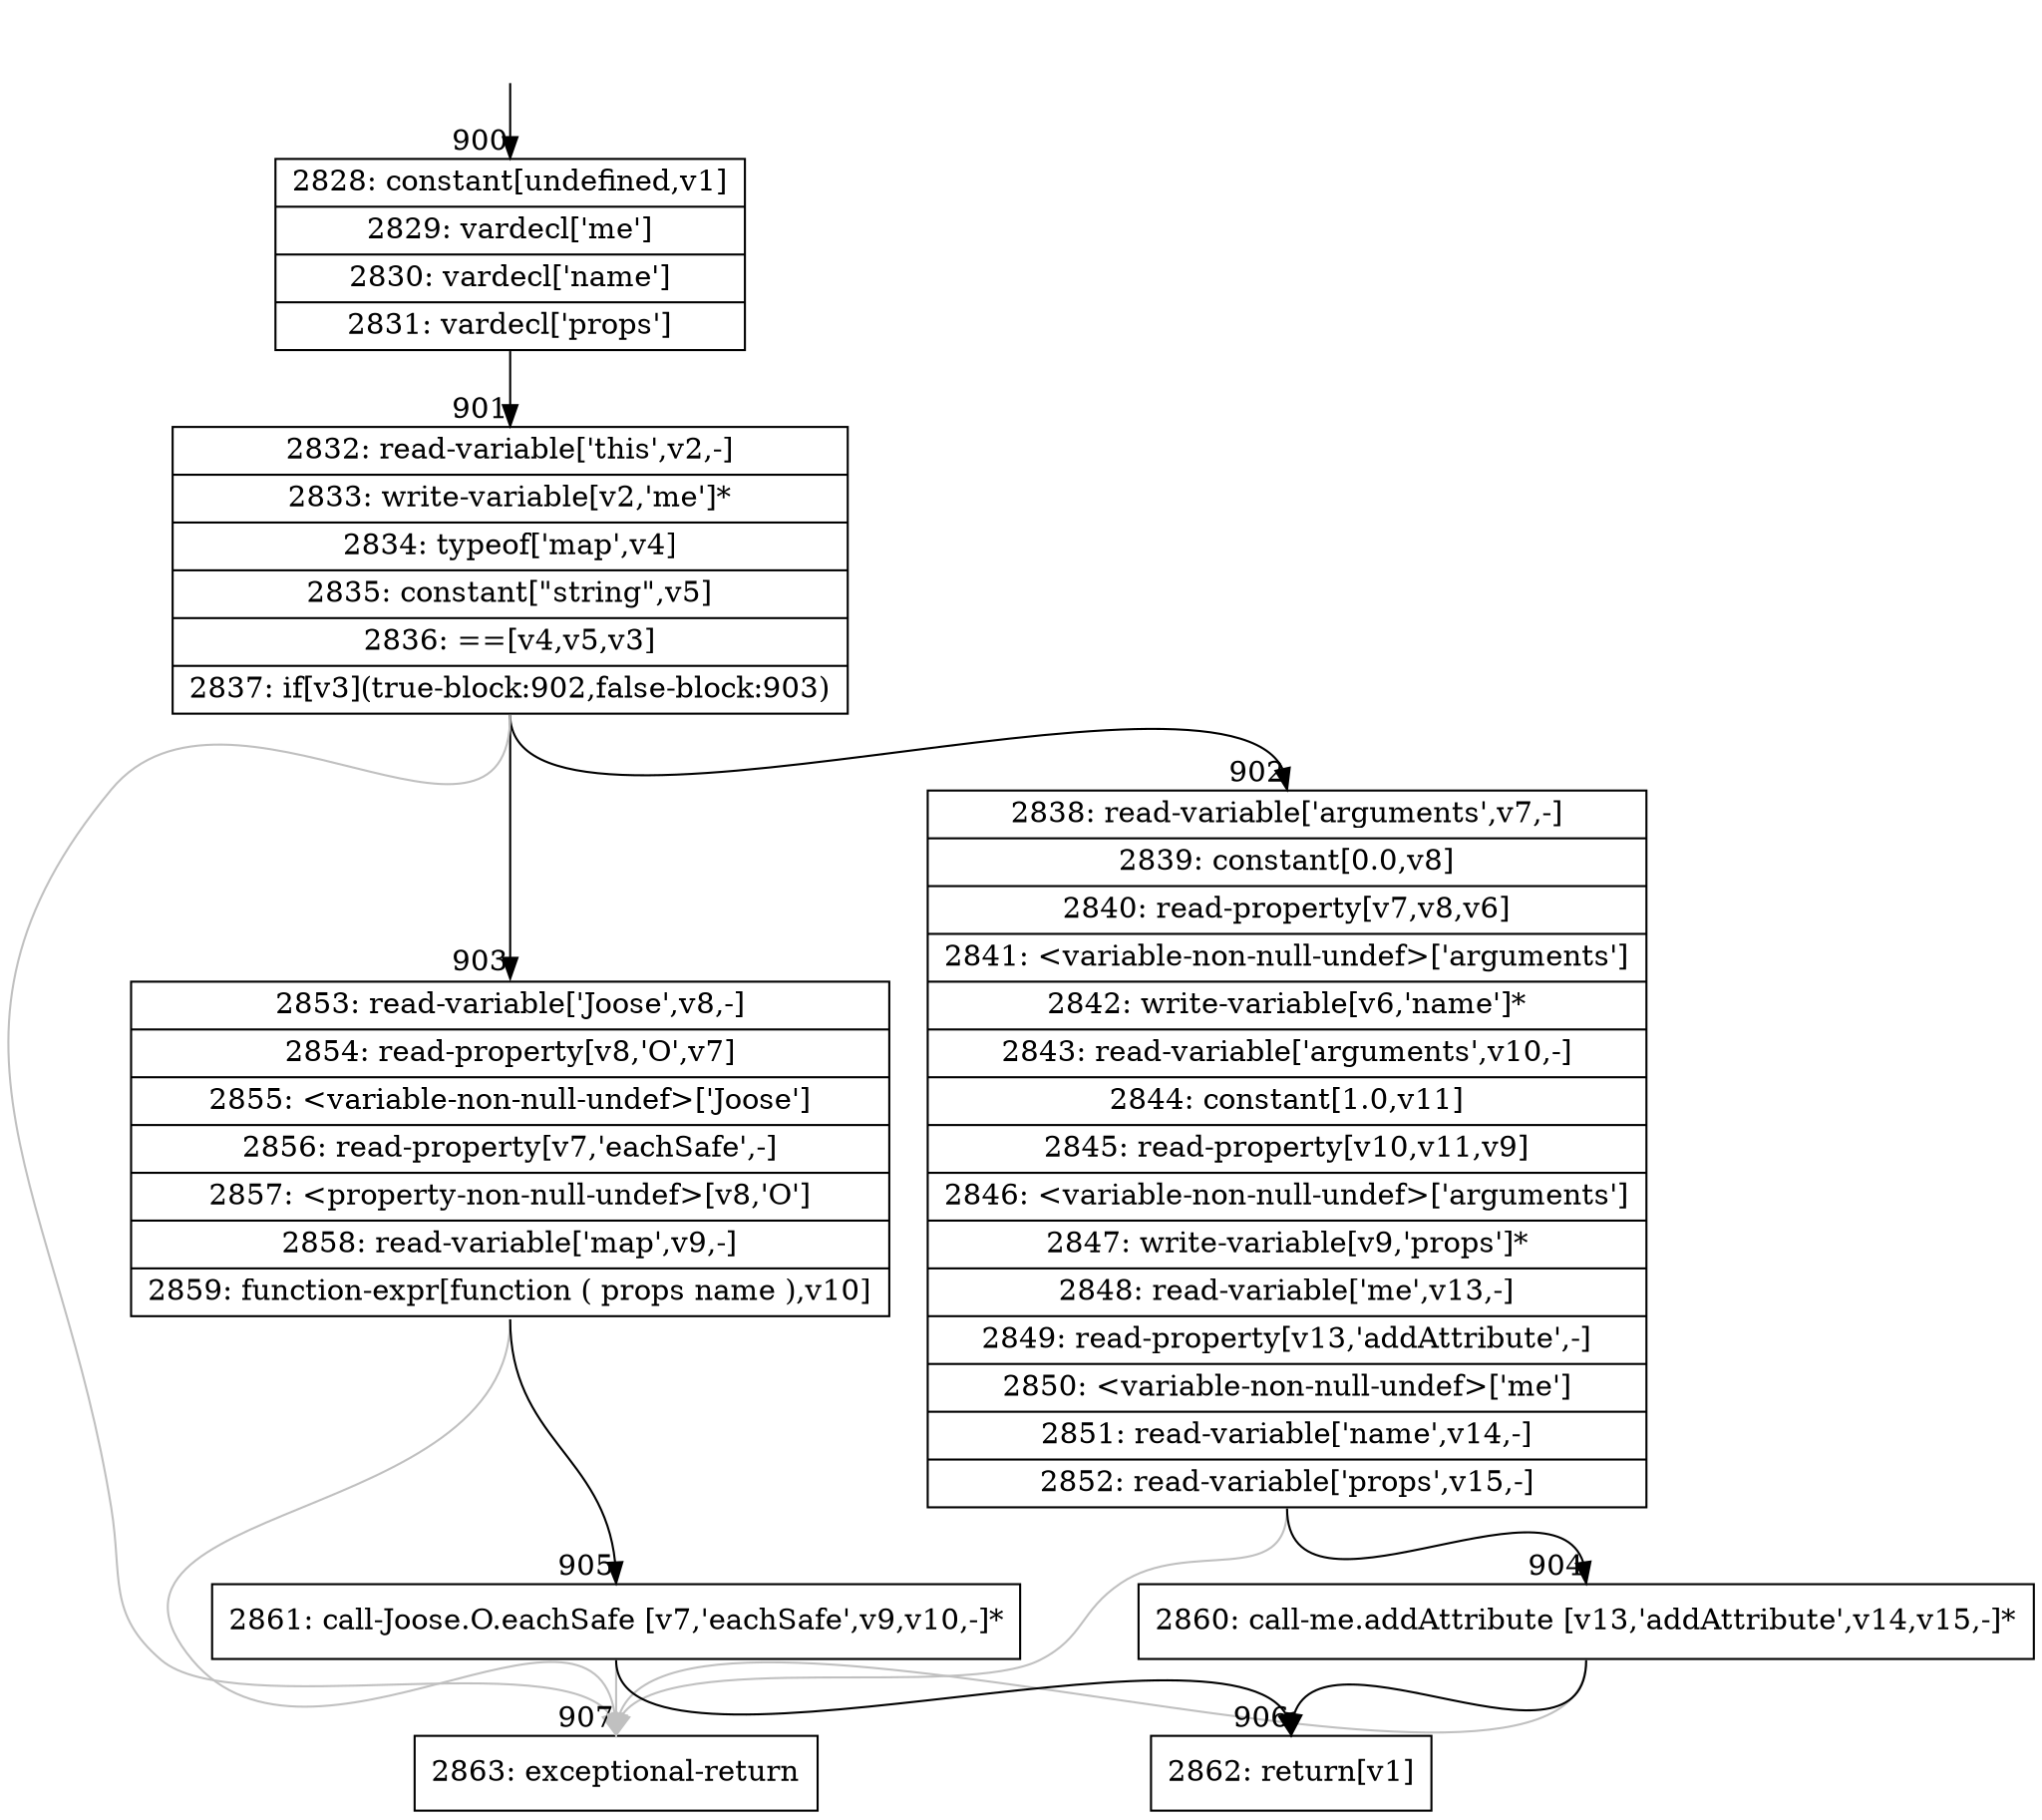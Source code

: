 digraph {
rankdir="TD"
BB_entry101[shape=none,label=""];
BB_entry101 -> BB900 [tailport=s, headport=n, headlabel="    900"]
BB900 [shape=record label="{2828: constant[undefined,v1]|2829: vardecl['me']|2830: vardecl['name']|2831: vardecl['props']}" ] 
BB900 -> BB901 [tailport=s, headport=n, headlabel="      901"]
BB901 [shape=record label="{2832: read-variable['this',v2,-]|2833: write-variable[v2,'me']*|2834: typeof['map',v4]|2835: constant[\"string\",v5]|2836: ==[v4,v5,v3]|2837: if[v3](true-block:902,false-block:903)}" ] 
BB901 -> BB902 [tailport=s, headport=n, headlabel="      902"]
BB901 -> BB903 [tailport=s, headport=n, headlabel="      903"]
BB901 -> BB907 [tailport=s, headport=n, color=gray, headlabel="      907"]
BB902 [shape=record label="{2838: read-variable['arguments',v7,-]|2839: constant[0.0,v8]|2840: read-property[v7,v8,v6]|2841: \<variable-non-null-undef\>['arguments']|2842: write-variable[v6,'name']*|2843: read-variable['arguments',v10,-]|2844: constant[1.0,v11]|2845: read-property[v10,v11,v9]|2846: \<variable-non-null-undef\>['arguments']|2847: write-variable[v9,'props']*|2848: read-variable['me',v13,-]|2849: read-property[v13,'addAttribute',-]|2850: \<variable-non-null-undef\>['me']|2851: read-variable['name',v14,-]|2852: read-variable['props',v15,-]}" ] 
BB902 -> BB904 [tailport=s, headport=n, headlabel="      904"]
BB902 -> BB907 [tailport=s, headport=n, color=gray]
BB903 [shape=record label="{2853: read-variable['Joose',v8,-]|2854: read-property[v8,'O',v7]|2855: \<variable-non-null-undef\>['Joose']|2856: read-property[v7,'eachSafe',-]|2857: \<property-non-null-undef\>[v8,'O']|2858: read-variable['map',v9,-]|2859: function-expr[function ( props name ),v10]}" ] 
BB903 -> BB905 [tailport=s, headport=n, headlabel="      905"]
BB903 -> BB907 [tailport=s, headport=n, color=gray]
BB904 [shape=record label="{2860: call-me.addAttribute [v13,'addAttribute',v14,v15,-]*}" ] 
BB904 -> BB906 [tailport=s, headport=n, headlabel="      906"]
BB904 -> BB907 [tailport=s, headport=n, color=gray]
BB905 [shape=record label="{2861: call-Joose.O.eachSafe [v7,'eachSafe',v9,v10,-]*}" ] 
BB905 -> BB906 [tailport=s, headport=n]
BB905 -> BB907 [tailport=s, headport=n, color=gray]
BB906 [shape=record label="{2862: return[v1]}" ] 
BB907 [shape=record label="{2863: exceptional-return}" ] 
//#$~ 1001
}
